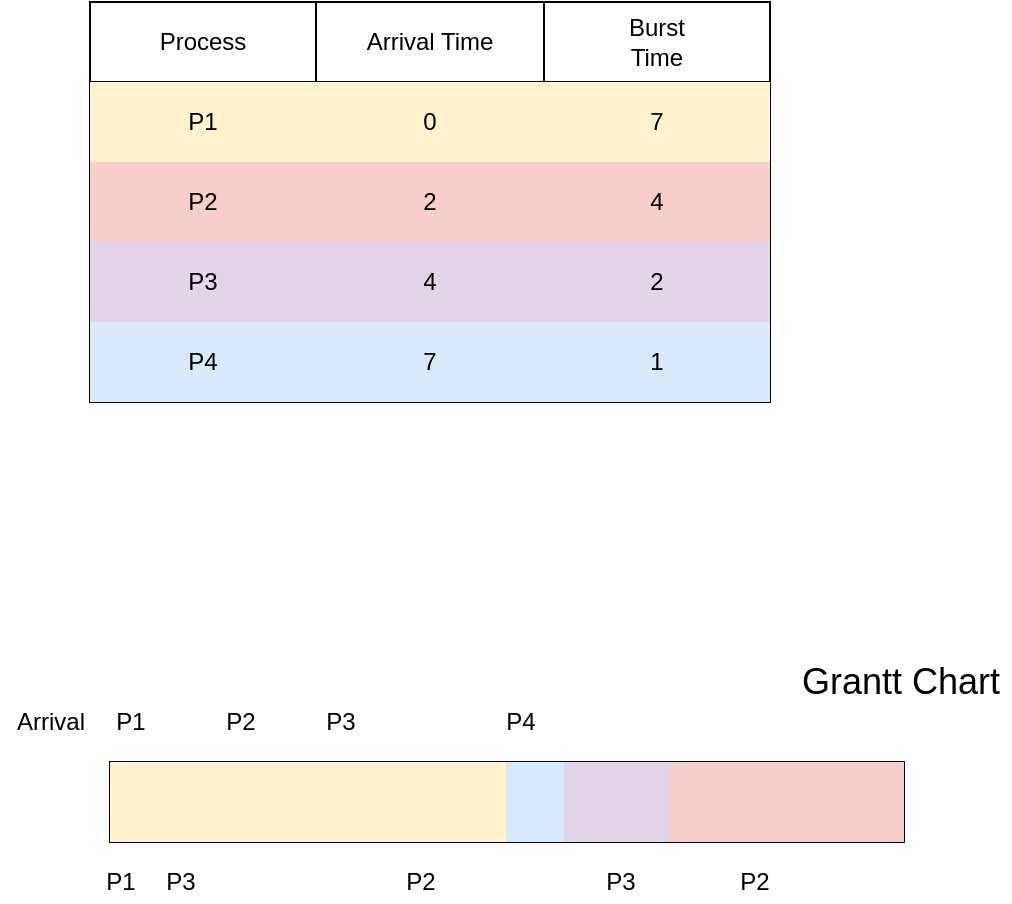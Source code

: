 <mxfile version="13.5.1" type="github">
  <diagram id="HzCLPEK90WwXSqURGk5y" name="Page-1">
    <mxGraphModel dx="2066" dy="1105" grid="1" gridSize="10" guides="1" tooltips="1" connect="1" arrows="1" fold="1" page="1" pageScale="1" pageWidth="827" pageHeight="1169" math="0" shadow="0">
      <root>
        <mxCell id="0" />
        <mxCell id="1" parent="0" />
        <mxCell id="4mkFXGUz_fzoKGArRzta-24" value="" style="shape=table;html=1;whiteSpace=wrap;startSize=0;container=1;collapsible=0;childLayout=tableLayout;" parent="1" vertex="1">
          <mxGeometry x="480" y="230" width="340" height="200" as="geometry" />
        </mxCell>
        <mxCell id="4mkFXGUz_fzoKGArRzta-25" value="" style="shape=partialRectangle;html=1;whiteSpace=wrap;collapsible=0;dropTarget=0;pointerEvents=0;fillColor=none;top=0;left=0;bottom=0;right=0;points=[[0,0.5],[1,0.5]];portConstraint=eastwest;" parent="4mkFXGUz_fzoKGArRzta-24" vertex="1">
          <mxGeometry width="340" height="40" as="geometry" />
        </mxCell>
        <mxCell id="4mkFXGUz_fzoKGArRzta-26" value="Process" style="shape=partialRectangle;html=1;whiteSpace=wrap;connectable=0;overflow=hidden;fillColor=none;top=0;left=0;bottom=0;right=0;" parent="4mkFXGUz_fzoKGArRzta-25" vertex="1">
          <mxGeometry width="113" height="40" as="geometry" />
        </mxCell>
        <mxCell id="4mkFXGUz_fzoKGArRzta-27" value="Arrival Time" style="shape=partialRectangle;html=1;whiteSpace=wrap;connectable=0;overflow=hidden;fillColor=none;top=0;left=0;bottom=0;right=0;" parent="4mkFXGUz_fzoKGArRzta-25" vertex="1">
          <mxGeometry x="113" width="114" height="40" as="geometry" />
        </mxCell>
        <mxCell id="4mkFXGUz_fzoKGArRzta-28" value="Burst&lt;br&gt;Time" style="shape=partialRectangle;html=1;whiteSpace=wrap;connectable=0;overflow=hidden;fillColor=none;top=0;left=0;bottom=0;right=0;" parent="4mkFXGUz_fzoKGArRzta-25" vertex="1">
          <mxGeometry x="227" width="113" height="40" as="geometry" />
        </mxCell>
        <mxCell id="4mkFXGUz_fzoKGArRzta-29" value="" style="shape=partialRectangle;html=1;whiteSpace=wrap;collapsible=0;dropTarget=0;pointerEvents=0;fillColor=none;top=0;left=0;bottom=0;right=0;points=[[0,0.5],[1,0.5]];portConstraint=eastwest;" parent="4mkFXGUz_fzoKGArRzta-24" vertex="1">
          <mxGeometry y="40" width="340" height="40" as="geometry" />
        </mxCell>
        <mxCell id="4mkFXGUz_fzoKGArRzta-30" value="P1" style="shape=partialRectangle;html=1;whiteSpace=wrap;connectable=0;overflow=hidden;fillColor=#fff2cc;top=0;left=0;bottom=0;right=0;strokeColor=#d6b656;" parent="4mkFXGUz_fzoKGArRzta-29" vertex="1">
          <mxGeometry width="113" height="40" as="geometry" />
        </mxCell>
        <mxCell id="4mkFXGUz_fzoKGArRzta-31" value="0" style="shape=partialRectangle;html=1;whiteSpace=wrap;connectable=0;overflow=hidden;fillColor=#fff2cc;top=0;left=0;bottom=0;right=0;strokeColor=#d6b656;" parent="4mkFXGUz_fzoKGArRzta-29" vertex="1">
          <mxGeometry x="113" width="114" height="40" as="geometry" />
        </mxCell>
        <mxCell id="4mkFXGUz_fzoKGArRzta-32" value="7" style="shape=partialRectangle;html=1;whiteSpace=wrap;connectable=0;overflow=hidden;fillColor=#fff2cc;top=0;left=0;bottom=0;right=0;strokeColor=#d6b656;" parent="4mkFXGUz_fzoKGArRzta-29" vertex="1">
          <mxGeometry x="227" width="113" height="40" as="geometry" />
        </mxCell>
        <mxCell id="4mkFXGUz_fzoKGArRzta-33" value="" style="shape=partialRectangle;html=1;whiteSpace=wrap;collapsible=0;dropTarget=0;pointerEvents=0;fillColor=none;top=0;left=0;bottom=0;right=0;points=[[0,0.5],[1,0.5]];portConstraint=eastwest;" parent="4mkFXGUz_fzoKGArRzta-24" vertex="1">
          <mxGeometry y="80" width="340" height="40" as="geometry" />
        </mxCell>
        <mxCell id="4mkFXGUz_fzoKGArRzta-34" value="P2" style="shape=partialRectangle;html=1;whiteSpace=wrap;connectable=0;overflow=hidden;fillColor=#f8cecc;top=0;left=0;bottom=0;right=0;strokeColor=#b85450;" parent="4mkFXGUz_fzoKGArRzta-33" vertex="1">
          <mxGeometry width="113" height="40" as="geometry" />
        </mxCell>
        <mxCell id="4mkFXGUz_fzoKGArRzta-35" value="2" style="shape=partialRectangle;html=1;whiteSpace=wrap;connectable=0;overflow=hidden;fillColor=#f8cecc;top=0;left=0;bottom=0;right=0;strokeColor=#b85450;" parent="4mkFXGUz_fzoKGArRzta-33" vertex="1">
          <mxGeometry x="113" width="114" height="40" as="geometry" />
        </mxCell>
        <mxCell id="4mkFXGUz_fzoKGArRzta-36" value="4" style="shape=partialRectangle;html=1;whiteSpace=wrap;connectable=0;overflow=hidden;fillColor=#f8cecc;top=0;left=0;bottom=0;right=0;strokeColor=#b85450;" parent="4mkFXGUz_fzoKGArRzta-33" vertex="1">
          <mxGeometry x="227" width="113" height="40" as="geometry" />
        </mxCell>
        <mxCell id="4mkFXGUz_fzoKGArRzta-37" value="" style="shape=partialRectangle;html=1;whiteSpace=wrap;collapsible=0;dropTarget=0;pointerEvents=0;fillColor=none;top=0;left=0;bottom=0;right=0;points=[[0,0.5],[1,0.5]];portConstraint=eastwest;" parent="4mkFXGUz_fzoKGArRzta-24" vertex="1">
          <mxGeometry y="120" width="340" height="40" as="geometry" />
        </mxCell>
        <mxCell id="4mkFXGUz_fzoKGArRzta-38" value="P3" style="shape=partialRectangle;html=1;whiteSpace=wrap;connectable=0;overflow=hidden;fillColor=#e1d5e7;top=0;left=0;bottom=0;right=0;strokeColor=#9673a6;" parent="4mkFXGUz_fzoKGArRzta-37" vertex="1">
          <mxGeometry width="113" height="40" as="geometry" />
        </mxCell>
        <mxCell id="4mkFXGUz_fzoKGArRzta-39" value="4" style="shape=partialRectangle;html=1;whiteSpace=wrap;connectable=0;overflow=hidden;fillColor=#e1d5e7;top=0;left=0;bottom=0;right=0;strokeColor=#9673a6;" parent="4mkFXGUz_fzoKGArRzta-37" vertex="1">
          <mxGeometry x="113" width="114" height="40" as="geometry" />
        </mxCell>
        <mxCell id="4mkFXGUz_fzoKGArRzta-40" value="2" style="shape=partialRectangle;html=1;whiteSpace=wrap;connectable=0;overflow=hidden;fillColor=#e1d5e7;top=0;left=0;bottom=0;right=0;strokeColor=#9673a6;" parent="4mkFXGUz_fzoKGArRzta-37" vertex="1">
          <mxGeometry x="227" width="113" height="40" as="geometry" />
        </mxCell>
        <mxCell id="4mkFXGUz_fzoKGArRzta-41" value="" style="shape=partialRectangle;html=1;whiteSpace=wrap;collapsible=0;dropTarget=0;pointerEvents=0;fillColor=none;top=0;left=0;bottom=0;right=0;points=[[0,0.5],[1,0.5]];portConstraint=eastwest;" parent="4mkFXGUz_fzoKGArRzta-24" vertex="1">
          <mxGeometry y="160" width="340" height="40" as="geometry" />
        </mxCell>
        <mxCell id="4mkFXGUz_fzoKGArRzta-42" value="P4" style="shape=partialRectangle;html=1;whiteSpace=wrap;connectable=0;overflow=hidden;fillColor=#dae8fc;top=0;left=0;bottom=0;right=0;strokeColor=#6c8ebf;" parent="4mkFXGUz_fzoKGArRzta-41" vertex="1">
          <mxGeometry width="113" height="40" as="geometry" />
        </mxCell>
        <mxCell id="4mkFXGUz_fzoKGArRzta-43" value="7" style="shape=partialRectangle;html=1;whiteSpace=wrap;connectable=0;overflow=hidden;fillColor=#dae8fc;top=0;left=0;bottom=0;right=0;strokeColor=#6c8ebf;" parent="4mkFXGUz_fzoKGArRzta-41" vertex="1">
          <mxGeometry x="113" width="114" height="40" as="geometry" />
        </mxCell>
        <mxCell id="4mkFXGUz_fzoKGArRzta-44" value="1" style="shape=partialRectangle;html=1;whiteSpace=wrap;connectable=0;overflow=hidden;fillColor=#dae8fc;top=0;left=0;bottom=0;right=0;strokeColor=#6c8ebf;" parent="4mkFXGUz_fzoKGArRzta-41" vertex="1">
          <mxGeometry x="227" width="113" height="40" as="geometry" />
        </mxCell>
        <mxCell id="4mkFXGUz_fzoKGArRzta-76" value="&lt;font style=&quot;font-size: 18px&quot;&gt;Grantt Chart&lt;/font&gt;" style="text;html=1;align=center;verticalAlign=middle;resizable=0;points=[];autosize=1;" parent="1" vertex="1">
          <mxGeometry x="830" y="560" width="110" height="20" as="geometry" />
        </mxCell>
        <mxCell id="4mkFXGUz_fzoKGArRzta-77" value="P1" style="text;html=1;align=center;verticalAlign=middle;resizable=0;points=[];autosize=1;" parent="1" vertex="1">
          <mxGeometry x="480" y="660" width="30" height="20" as="geometry" />
        </mxCell>
        <mxCell id="4mkFXGUz_fzoKGArRzta-78" value="P3" style="text;html=1;align=center;verticalAlign=middle;resizable=0;points=[];autosize=1;" parent="1" vertex="1">
          <mxGeometry x="510" y="660" width="30" height="20" as="geometry" />
        </mxCell>
        <mxCell id="4mkFXGUz_fzoKGArRzta-79" value="P2" style="text;html=1;align=center;verticalAlign=middle;resizable=0;points=[];autosize=1;" parent="1" vertex="1">
          <mxGeometry x="630" y="660" width="30" height="20" as="geometry" />
        </mxCell>
        <mxCell id="4mkFXGUz_fzoKGArRzta-80" value="P3" style="text;html=1;align=center;verticalAlign=middle;resizable=0;points=[];autosize=1;" parent="1" vertex="1">
          <mxGeometry x="730" y="660" width="30" height="20" as="geometry" />
        </mxCell>
        <mxCell id="4mkFXGUz_fzoKGArRzta-81" value="" style="shape=table;html=1;whiteSpace=wrap;startSize=0;container=1;collapsible=0;childLayout=tableLayout;" parent="1" vertex="1">
          <mxGeometry x="490" y="610" width="397" height="40" as="geometry" />
        </mxCell>
        <mxCell id="4mkFXGUz_fzoKGArRzta-82" value="" style="shape=partialRectangle;html=1;whiteSpace=wrap;collapsible=0;dropTarget=0;pointerEvents=0;fillColor=none;top=0;left=0;bottom=0;right=0;points=[[0,0.5],[1,0.5]];portConstraint=eastwest;" parent="4mkFXGUz_fzoKGArRzta-81" vertex="1">
          <mxGeometry width="397" height="40" as="geometry" />
        </mxCell>
        <mxCell id="4mkFXGUz_fzoKGArRzta-83" value="" style="shape=partialRectangle;html=1;whiteSpace=wrap;connectable=0;overflow=hidden;fillColor=#fff2cc;top=0;left=0;bottom=0;right=0;strokeColor=#d6b656;" parent="4mkFXGUz_fzoKGArRzta-82" vertex="1">
          <mxGeometry width="28" height="40" as="geometry" />
        </mxCell>
        <mxCell id="4mkFXGUz_fzoKGArRzta-84" value="" style="shape=partialRectangle;html=1;whiteSpace=wrap;connectable=0;overflow=hidden;fillColor=#fff2cc;top=0;left=0;bottom=0;right=0;strokeColor=#d6b656;" parent="4mkFXGUz_fzoKGArRzta-82" vertex="1">
          <mxGeometry x="28" width="29" height="40" as="geometry" />
        </mxCell>
        <mxCell id="4mkFXGUz_fzoKGArRzta-85" value="" style="shape=partialRectangle;html=1;whiteSpace=wrap;connectable=0;overflow=hidden;fillColor=#fff2cc;top=0;left=0;bottom=0;right=0;strokeColor=#d6b656;" parent="4mkFXGUz_fzoKGArRzta-82" vertex="1">
          <mxGeometry x="57" width="28" height="40" as="geometry" />
        </mxCell>
        <mxCell id="4mkFXGUz_fzoKGArRzta-86" value="" style="shape=partialRectangle;html=1;whiteSpace=wrap;connectable=0;overflow=hidden;fillColor=#fff2cc;top=0;left=0;bottom=0;right=0;strokeColor=#d6b656;" parent="4mkFXGUz_fzoKGArRzta-82" vertex="1">
          <mxGeometry x="85" width="28" height="40" as="geometry" />
        </mxCell>
        <mxCell id="4mkFXGUz_fzoKGArRzta-87" value="" style="shape=partialRectangle;html=1;whiteSpace=wrap;connectable=0;overflow=hidden;fillColor=#fff2cc;top=0;left=0;bottom=0;right=0;strokeColor=#d6b656;" parent="4mkFXGUz_fzoKGArRzta-82" vertex="1">
          <mxGeometry x="113" width="29" height="40" as="geometry" />
        </mxCell>
        <mxCell id="4mkFXGUz_fzoKGArRzta-88" value="" style="shape=partialRectangle;html=1;whiteSpace=wrap;connectable=0;overflow=hidden;fillColor=#fff2cc;top=0;left=0;bottom=0;right=0;strokeColor=#d6b656;" parent="4mkFXGUz_fzoKGArRzta-82" vertex="1">
          <mxGeometry x="142" width="28" height="40" as="geometry" />
        </mxCell>
        <mxCell id="4mkFXGUz_fzoKGArRzta-89" value="" style="shape=partialRectangle;html=1;whiteSpace=wrap;connectable=0;overflow=hidden;fillColor=#fff2cc;top=0;left=0;bottom=0;right=0;strokeColor=#d6b656;" parent="4mkFXGUz_fzoKGArRzta-82" vertex="1">
          <mxGeometry x="170" width="28" height="40" as="geometry" />
        </mxCell>
        <mxCell id="4mkFXGUz_fzoKGArRzta-90" value="" style="shape=partialRectangle;html=1;whiteSpace=wrap;connectable=0;overflow=hidden;fillColor=#dae8fc;top=0;left=0;bottom=0;right=0;strokeColor=#6c8ebf;" parent="4mkFXGUz_fzoKGArRzta-82" vertex="1">
          <mxGeometry x="198" width="29" height="40" as="geometry" />
        </mxCell>
        <mxCell id="4mkFXGUz_fzoKGArRzta-91" value="" style="shape=partialRectangle;html=1;whiteSpace=wrap;connectable=0;overflow=hidden;fillColor=#e1d5e7;top=0;left=0;bottom=0;right=0;strokeColor=#9673a6;" parent="4mkFXGUz_fzoKGArRzta-82" vertex="1">
          <mxGeometry x="227" width="28" height="40" as="geometry" />
        </mxCell>
        <mxCell id="4mkFXGUz_fzoKGArRzta-92" value="" style="shape=partialRectangle;html=1;whiteSpace=wrap;connectable=0;overflow=hidden;fillColor=#e1d5e7;top=0;left=0;bottom=0;right=0;strokeColor=#9673a6;" parent="4mkFXGUz_fzoKGArRzta-82" vertex="1">
          <mxGeometry x="255" width="25" height="40" as="geometry" />
        </mxCell>
        <mxCell id="4mkFXGUz_fzoKGArRzta-93" value="" style="shape=partialRectangle;html=1;whiteSpace=wrap;connectable=0;overflow=hidden;fillColor=#f8cecc;top=0;left=0;bottom=0;right=0;strokeColor=#b85450;" parent="4mkFXGUz_fzoKGArRzta-82" vertex="1">
          <mxGeometry x="280" width="32" height="40" as="geometry" />
        </mxCell>
        <mxCell id="4mkFXGUz_fzoKGArRzta-94" value="" style="shape=partialRectangle;html=1;whiteSpace=wrap;connectable=0;overflow=hidden;fillColor=#f8cecc;top=0;left=0;bottom=0;right=0;strokeColor=#b85450;" parent="4mkFXGUz_fzoKGArRzta-82" vertex="1">
          <mxGeometry x="312" width="28" height="40" as="geometry" />
        </mxCell>
        <mxCell id="4mkFXGUz_fzoKGArRzta-95" value="" style="shape=partialRectangle;html=1;whiteSpace=wrap;connectable=0;overflow=hidden;fillColor=#f8cecc;top=0;left=0;bottom=0;right=0;strokeColor=#b85450;" parent="4mkFXGUz_fzoKGArRzta-82" vertex="1">
          <mxGeometry x="340" width="28" height="40" as="geometry" />
        </mxCell>
        <mxCell id="4mkFXGUz_fzoKGArRzta-96" value="" style="shape=partialRectangle;html=1;whiteSpace=wrap;connectable=0;overflow=hidden;fillColor=#f8cecc;top=0;left=0;bottom=0;right=0;strokeColor=#b85450;" parent="4mkFXGUz_fzoKGArRzta-82" vertex="1">
          <mxGeometry x="368" width="29" height="40" as="geometry" />
        </mxCell>
        <mxCell id="4mkFXGUz_fzoKGArRzta-97" value="Arrival" style="text;html=1;align=center;verticalAlign=middle;resizable=0;points=[];autosize=1;" parent="1" vertex="1">
          <mxGeometry x="435" y="580" width="50" height="20" as="geometry" />
        </mxCell>
        <mxCell id="4mkFXGUz_fzoKGArRzta-98" value="P1" style="text;html=1;align=center;verticalAlign=middle;resizable=0;points=[];autosize=1;" parent="1" vertex="1">
          <mxGeometry x="485" y="580" width="30" height="20" as="geometry" />
        </mxCell>
        <mxCell id="4mkFXGUz_fzoKGArRzta-99" value="P2" style="text;html=1;align=center;verticalAlign=middle;resizable=0;points=[];autosize=1;" parent="1" vertex="1">
          <mxGeometry x="540" y="580" width="30" height="20" as="geometry" />
        </mxCell>
        <mxCell id="4mkFXGUz_fzoKGArRzta-100" value="P3" style="text;html=1;align=center;verticalAlign=middle;resizable=0;points=[];autosize=1;" parent="1" vertex="1">
          <mxGeometry x="590" y="580" width="30" height="20" as="geometry" />
        </mxCell>
        <mxCell id="4mkFXGUz_fzoKGArRzta-101" value="P4" style="text;html=1;align=center;verticalAlign=middle;resizable=0;points=[];autosize=1;" parent="1" vertex="1">
          <mxGeometry x="680" y="580" width="30" height="20" as="geometry" />
        </mxCell>
        <mxCell id="6RM5U4Z7Fa3Avpie7AiD-1" value="P2" style="text;html=1;align=center;verticalAlign=middle;resizable=0;points=[];autosize=1;" vertex="1" parent="1">
          <mxGeometry x="797" y="660" width="30" height="20" as="geometry" />
        </mxCell>
      </root>
    </mxGraphModel>
  </diagram>
</mxfile>

